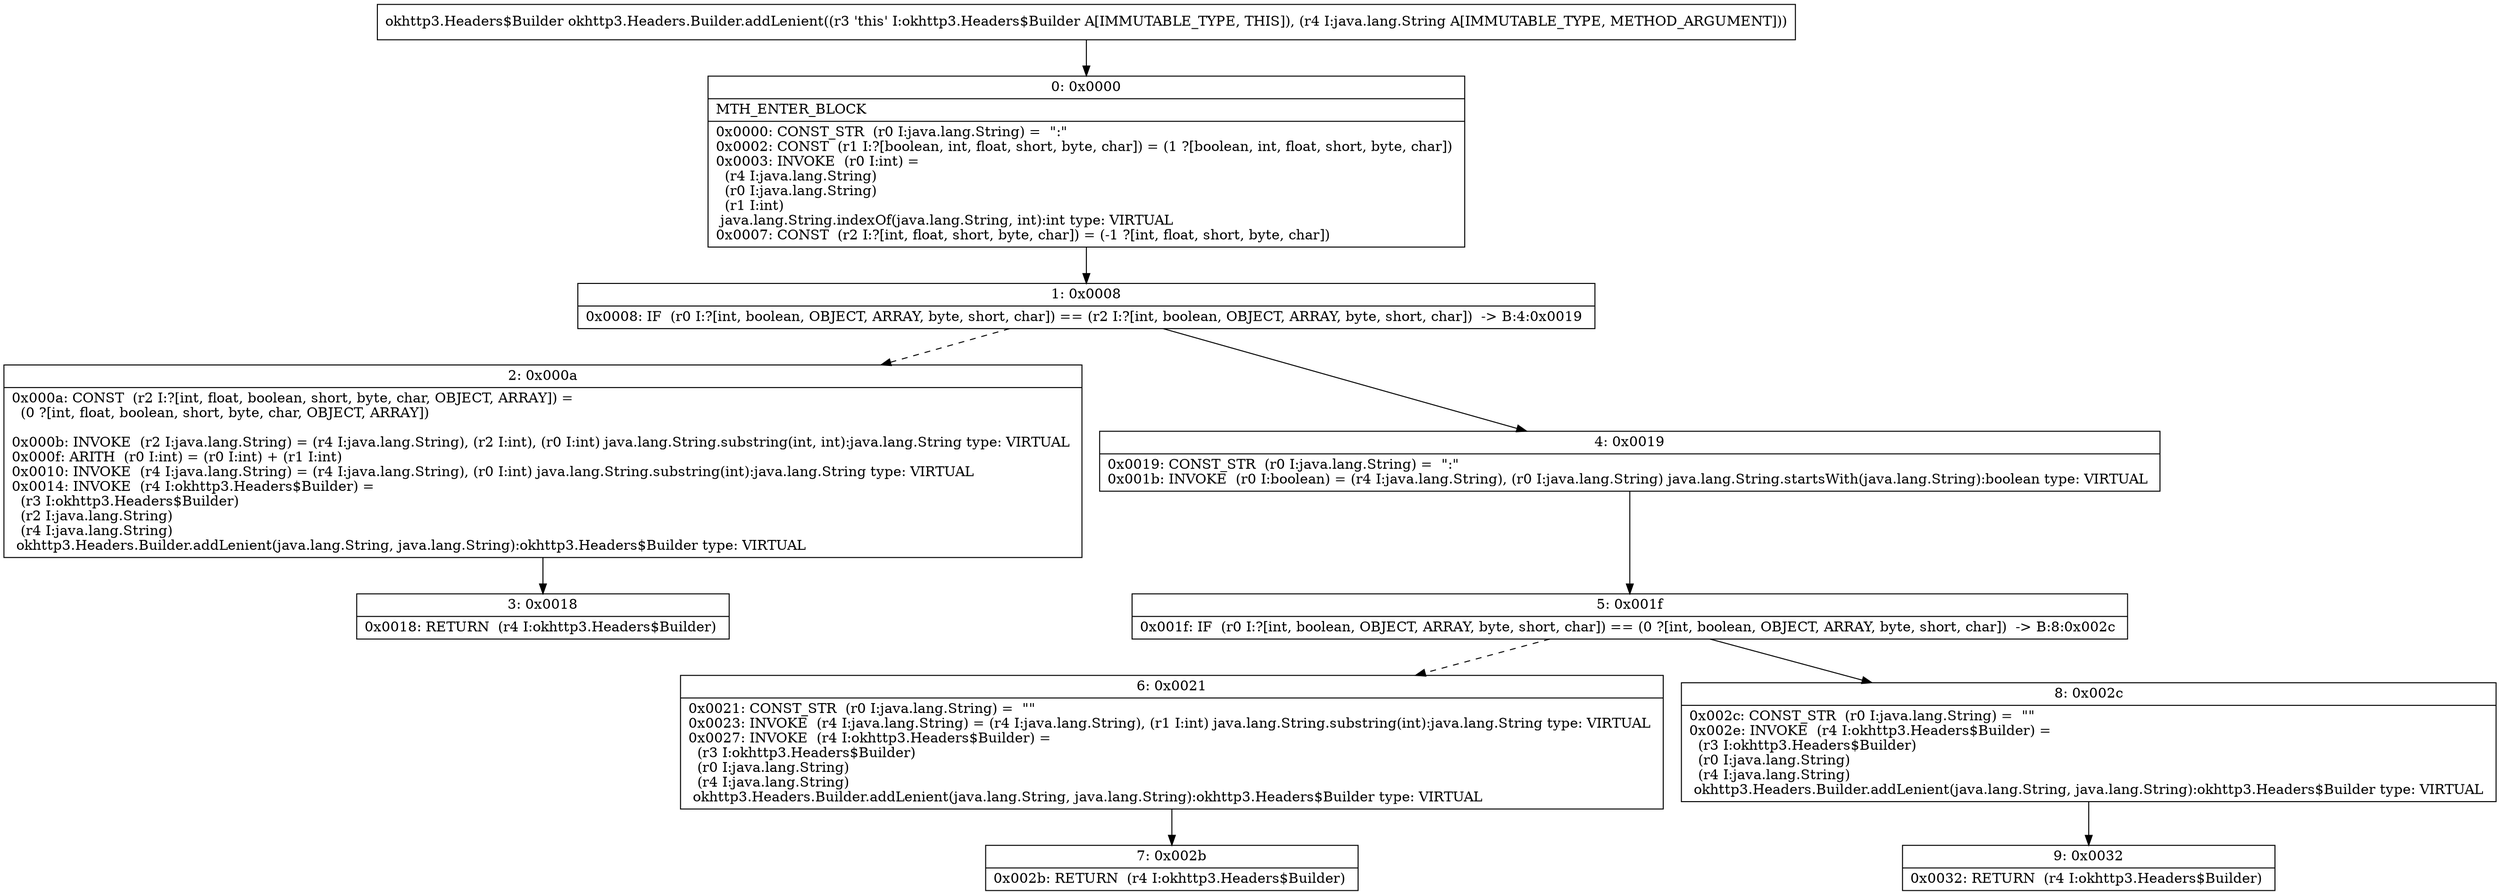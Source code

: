 digraph "CFG forokhttp3.Headers.Builder.addLenient(Ljava\/lang\/String;)Lokhttp3\/Headers$Builder;" {
Node_0 [shape=record,label="{0\:\ 0x0000|MTH_ENTER_BLOCK\l|0x0000: CONST_STR  (r0 I:java.lang.String) =  \":\" \l0x0002: CONST  (r1 I:?[boolean, int, float, short, byte, char]) = (1 ?[boolean, int, float, short, byte, char]) \l0x0003: INVOKE  (r0 I:int) = \l  (r4 I:java.lang.String)\l  (r0 I:java.lang.String)\l  (r1 I:int)\l java.lang.String.indexOf(java.lang.String, int):int type: VIRTUAL \l0x0007: CONST  (r2 I:?[int, float, short, byte, char]) = (\-1 ?[int, float, short, byte, char]) \l}"];
Node_1 [shape=record,label="{1\:\ 0x0008|0x0008: IF  (r0 I:?[int, boolean, OBJECT, ARRAY, byte, short, char]) == (r2 I:?[int, boolean, OBJECT, ARRAY, byte, short, char])  \-\> B:4:0x0019 \l}"];
Node_2 [shape=record,label="{2\:\ 0x000a|0x000a: CONST  (r2 I:?[int, float, boolean, short, byte, char, OBJECT, ARRAY]) = \l  (0 ?[int, float, boolean, short, byte, char, OBJECT, ARRAY])\l \l0x000b: INVOKE  (r2 I:java.lang.String) = (r4 I:java.lang.String), (r2 I:int), (r0 I:int) java.lang.String.substring(int, int):java.lang.String type: VIRTUAL \l0x000f: ARITH  (r0 I:int) = (r0 I:int) + (r1 I:int) \l0x0010: INVOKE  (r4 I:java.lang.String) = (r4 I:java.lang.String), (r0 I:int) java.lang.String.substring(int):java.lang.String type: VIRTUAL \l0x0014: INVOKE  (r4 I:okhttp3.Headers$Builder) = \l  (r3 I:okhttp3.Headers$Builder)\l  (r2 I:java.lang.String)\l  (r4 I:java.lang.String)\l okhttp3.Headers.Builder.addLenient(java.lang.String, java.lang.String):okhttp3.Headers$Builder type: VIRTUAL \l}"];
Node_3 [shape=record,label="{3\:\ 0x0018|0x0018: RETURN  (r4 I:okhttp3.Headers$Builder) \l}"];
Node_4 [shape=record,label="{4\:\ 0x0019|0x0019: CONST_STR  (r0 I:java.lang.String) =  \":\" \l0x001b: INVOKE  (r0 I:boolean) = (r4 I:java.lang.String), (r0 I:java.lang.String) java.lang.String.startsWith(java.lang.String):boolean type: VIRTUAL \l}"];
Node_5 [shape=record,label="{5\:\ 0x001f|0x001f: IF  (r0 I:?[int, boolean, OBJECT, ARRAY, byte, short, char]) == (0 ?[int, boolean, OBJECT, ARRAY, byte, short, char])  \-\> B:8:0x002c \l}"];
Node_6 [shape=record,label="{6\:\ 0x0021|0x0021: CONST_STR  (r0 I:java.lang.String) =  \"\" \l0x0023: INVOKE  (r4 I:java.lang.String) = (r4 I:java.lang.String), (r1 I:int) java.lang.String.substring(int):java.lang.String type: VIRTUAL \l0x0027: INVOKE  (r4 I:okhttp3.Headers$Builder) = \l  (r3 I:okhttp3.Headers$Builder)\l  (r0 I:java.lang.String)\l  (r4 I:java.lang.String)\l okhttp3.Headers.Builder.addLenient(java.lang.String, java.lang.String):okhttp3.Headers$Builder type: VIRTUAL \l}"];
Node_7 [shape=record,label="{7\:\ 0x002b|0x002b: RETURN  (r4 I:okhttp3.Headers$Builder) \l}"];
Node_8 [shape=record,label="{8\:\ 0x002c|0x002c: CONST_STR  (r0 I:java.lang.String) =  \"\" \l0x002e: INVOKE  (r4 I:okhttp3.Headers$Builder) = \l  (r3 I:okhttp3.Headers$Builder)\l  (r0 I:java.lang.String)\l  (r4 I:java.lang.String)\l okhttp3.Headers.Builder.addLenient(java.lang.String, java.lang.String):okhttp3.Headers$Builder type: VIRTUAL \l}"];
Node_9 [shape=record,label="{9\:\ 0x0032|0x0032: RETURN  (r4 I:okhttp3.Headers$Builder) \l}"];
MethodNode[shape=record,label="{okhttp3.Headers$Builder okhttp3.Headers.Builder.addLenient((r3 'this' I:okhttp3.Headers$Builder A[IMMUTABLE_TYPE, THIS]), (r4 I:java.lang.String A[IMMUTABLE_TYPE, METHOD_ARGUMENT])) }"];
MethodNode -> Node_0;
Node_0 -> Node_1;
Node_1 -> Node_2[style=dashed];
Node_1 -> Node_4;
Node_2 -> Node_3;
Node_4 -> Node_5;
Node_5 -> Node_6[style=dashed];
Node_5 -> Node_8;
Node_6 -> Node_7;
Node_8 -> Node_9;
}

